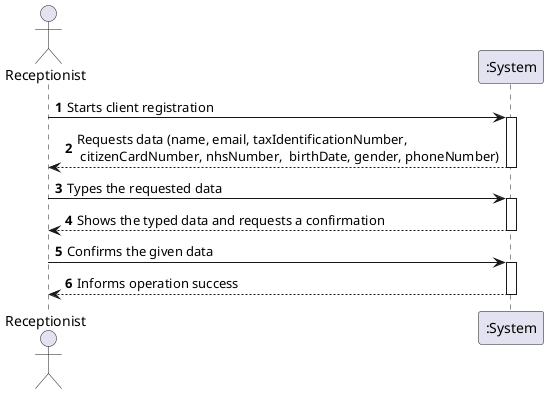 @startuml

autonumber
actor Receptionist as recep
participant ":System" as sys


recep -> sys: Starts client registration
activate sys
sys --> recep: Requests data (name, email, taxIdentificationNumber,\n citizenCardNumber, nhsNumber,  birthDate, gender, phoneNumber)
deactivate sys
recep -> sys : Types the requested data
activate sys
sys --> recep : Shows the typed data and requests a confirmation
deactivate sys
recep-> sys: Confirms the given data
activate sys
sys --> recep: Informs operation success
deactivate sys


@enduml
